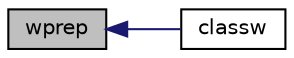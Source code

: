 digraph "wprep"
{
 // INTERACTIVE_SVG=YES
  edge [fontname="Helvetica",fontsize="10",labelfontname="Helvetica",labelfontsize="10"];
  node [fontname="Helvetica",fontsize="10",shape=record];
  rankdir="LR";
  Node1 [label="wprep",height=0.2,width=0.4,color="black", fillcolor="grey75", style="filled", fontcolor="black"];
  Node1 -> Node2 [dir="back",color="midnightblue",fontsize="10",style="solid"];
  Node2 [label="classw",height=0.2,width=0.4,color="black", fillcolor="white", style="filled",URL="$CLASSW_8f.html#aac1827011ed2ca61bd0274e83d1f80ad"];
}
